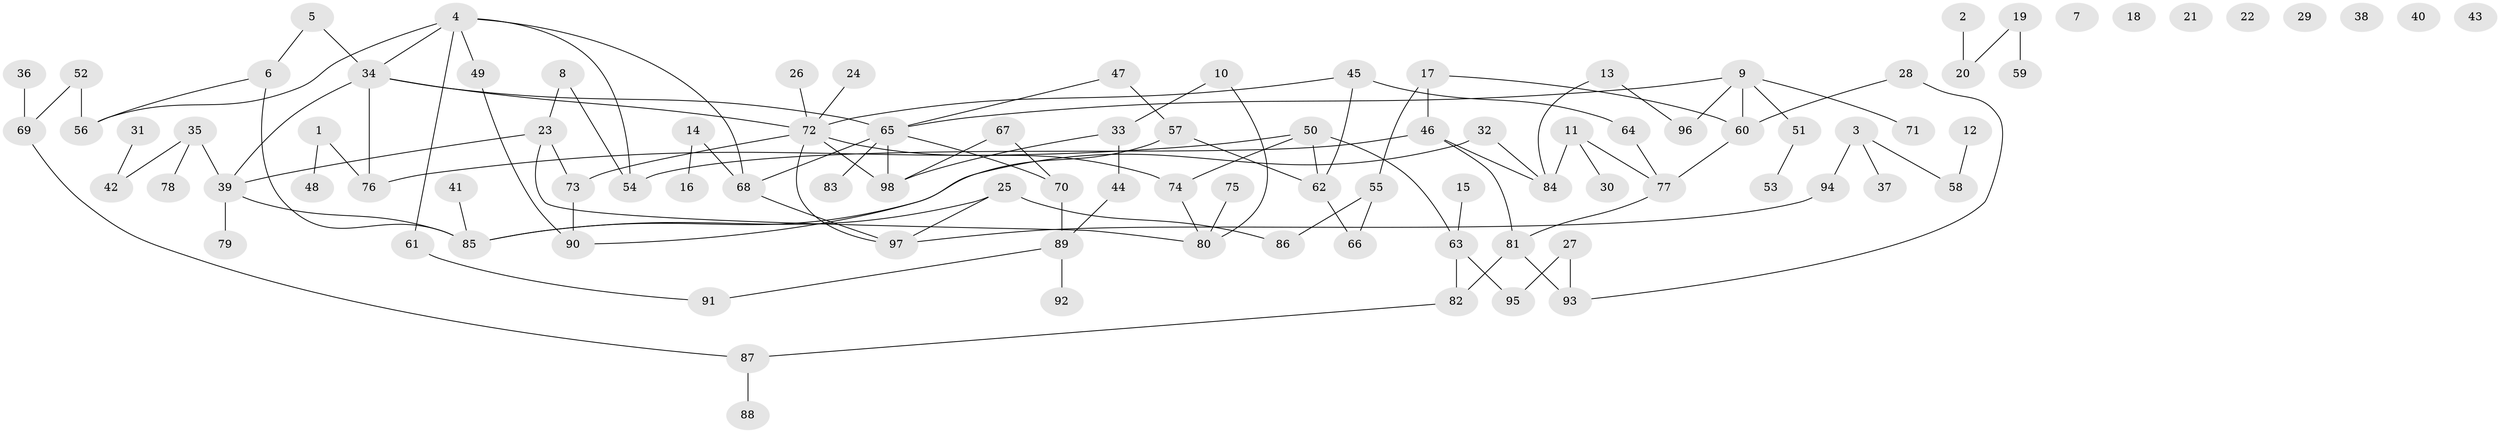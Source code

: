 // Generated by graph-tools (version 1.1) at 2025/25/03/09/25 03:25:24]
// undirected, 98 vertices, 118 edges
graph export_dot {
graph [start="1"]
  node [color=gray90,style=filled];
  1;
  2;
  3;
  4;
  5;
  6;
  7;
  8;
  9;
  10;
  11;
  12;
  13;
  14;
  15;
  16;
  17;
  18;
  19;
  20;
  21;
  22;
  23;
  24;
  25;
  26;
  27;
  28;
  29;
  30;
  31;
  32;
  33;
  34;
  35;
  36;
  37;
  38;
  39;
  40;
  41;
  42;
  43;
  44;
  45;
  46;
  47;
  48;
  49;
  50;
  51;
  52;
  53;
  54;
  55;
  56;
  57;
  58;
  59;
  60;
  61;
  62;
  63;
  64;
  65;
  66;
  67;
  68;
  69;
  70;
  71;
  72;
  73;
  74;
  75;
  76;
  77;
  78;
  79;
  80;
  81;
  82;
  83;
  84;
  85;
  86;
  87;
  88;
  89;
  90;
  91;
  92;
  93;
  94;
  95;
  96;
  97;
  98;
  1 -- 48;
  1 -- 76;
  2 -- 20;
  3 -- 37;
  3 -- 58;
  3 -- 94;
  4 -- 34;
  4 -- 49;
  4 -- 54;
  4 -- 56;
  4 -- 61;
  4 -- 68;
  5 -- 6;
  5 -- 34;
  6 -- 56;
  6 -- 85;
  8 -- 23;
  8 -- 54;
  9 -- 51;
  9 -- 60;
  9 -- 65;
  9 -- 71;
  9 -- 96;
  10 -- 33;
  10 -- 80;
  11 -- 30;
  11 -- 77;
  11 -- 84;
  12 -- 58;
  13 -- 84;
  13 -- 96;
  14 -- 16;
  14 -- 68;
  15 -- 63;
  17 -- 46;
  17 -- 55;
  17 -- 60;
  19 -- 20;
  19 -- 59;
  23 -- 39;
  23 -- 73;
  23 -- 80;
  24 -- 72;
  25 -- 85;
  25 -- 86;
  25 -- 97;
  26 -- 72;
  27 -- 93;
  27 -- 95;
  28 -- 60;
  28 -- 93;
  31 -- 42;
  32 -- 84;
  32 -- 85;
  33 -- 44;
  33 -- 98;
  34 -- 39;
  34 -- 65;
  34 -- 72;
  34 -- 76;
  35 -- 39;
  35 -- 42;
  35 -- 78;
  36 -- 69;
  39 -- 79;
  39 -- 85;
  41 -- 85;
  44 -- 89;
  45 -- 62;
  45 -- 64;
  45 -- 72;
  46 -- 54;
  46 -- 81;
  46 -- 84;
  47 -- 57;
  47 -- 65;
  49 -- 90;
  50 -- 62;
  50 -- 63;
  50 -- 74;
  50 -- 76;
  51 -- 53;
  52 -- 56;
  52 -- 69;
  55 -- 66;
  55 -- 86;
  57 -- 62;
  57 -- 90;
  60 -- 77;
  61 -- 91;
  62 -- 66;
  63 -- 82;
  63 -- 95;
  64 -- 77;
  65 -- 68;
  65 -- 70;
  65 -- 83;
  65 -- 98;
  67 -- 70;
  67 -- 98;
  68 -- 97;
  69 -- 87;
  70 -- 89;
  72 -- 73;
  72 -- 74;
  72 -- 97;
  72 -- 98;
  73 -- 90;
  74 -- 80;
  75 -- 80;
  77 -- 81;
  81 -- 82;
  81 -- 93;
  82 -- 87;
  87 -- 88;
  89 -- 91;
  89 -- 92;
  94 -- 97;
}
